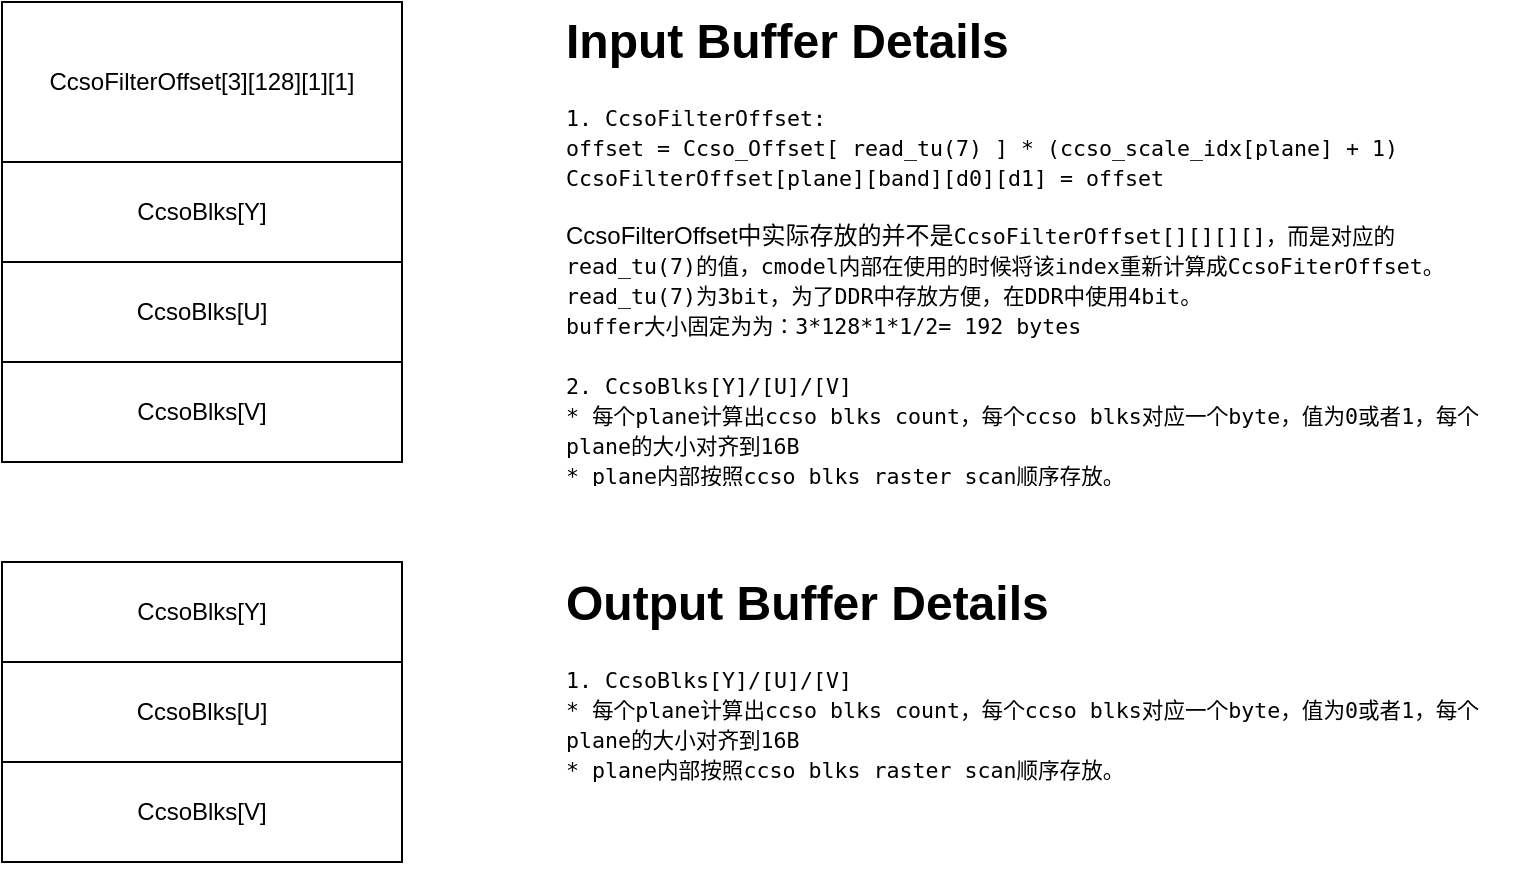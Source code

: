 <mxfile version="26.2.14" pages="2">
  <diagram name="ccso" id="Y7gJz9GEh1_GqajUnPdO">
    <mxGraphModel grid="1" page="1" gridSize="10" guides="1" tooltips="1" connect="1" arrows="1" fold="1" pageScale="1" pageWidth="1169" pageHeight="827" math="0" shadow="0">
      <root>
        <mxCell id="0" />
        <mxCell id="1" parent="0" />
        <mxCell id="8f4utCmBXcQ7pYK0fx0Q-1" value="CcsoFilterOffset[3][128][1][1]" style="rounded=0;whiteSpace=wrap;html=1;" parent="1" vertex="1">
          <mxGeometry x="120" y="121" width="200" height="80" as="geometry" />
        </mxCell>
        <mxCell id="8f4utCmBXcQ7pYK0fx0Q-2" value="CcsoBlks[Y]" style="rounded=0;whiteSpace=wrap;html=1;" parent="1" vertex="1">
          <mxGeometry x="120" y="201" width="200" height="50" as="geometry" />
        </mxCell>
        <mxCell id="8f4utCmBXcQ7pYK0fx0Q-3" value="CcsoBlks[U]" style="rounded=0;whiteSpace=wrap;html=1;" parent="1" vertex="1">
          <mxGeometry x="120" y="251" width="200" height="50" as="geometry" />
        </mxCell>
        <mxCell id="8f4utCmBXcQ7pYK0fx0Q-4" value="&lt;div&gt;CcsoBlks[V]&lt;br&gt;&lt;/div&gt;" style="rounded=0;whiteSpace=wrap;html=1;" parent="1" vertex="1">
          <mxGeometry x="120" y="301" width="200" height="50" as="geometry" />
        </mxCell>
        <mxCell id="8f4utCmBXcQ7pYK0fx0Q-5" value="&lt;h1 style=&quot;margin-top: 0px;&quot;&gt;Input Buffer Details&lt;/h1&gt;&lt;div&gt;&lt;span style=&quot;font-family: Menlo, Consolas, &amp;quot;DejaVu Sans Mono&amp;quot;, Monaco, monospace; font-size: 0.9em; orphans: 3; widows: 3; grid-column: 2 / auto;&quot; class=&quot;line&quot;&gt;1. CcsoFilterOffset:&lt;br&gt;offset = Ccso_Offset[ read_tu(7) ] * (ccso_scale_idx[plane] + 1)&lt;/span&gt;&lt;span style=&quot;font-family: Menlo, Consolas, &amp;quot;DejaVu Sans Mono&amp;quot;, Monaco, monospace; font-size: 0.9em; orphans: 3; widows: 3; grid-column: 1 / auto; color: gray;&quot; data-line=&quot;50&quot; class=&quot;line-no&quot;&gt;&lt;/span&gt;&lt;span style=&quot;font-family: Menlo, Consolas, &amp;quot;DejaVu Sans Mono&amp;quot;, Monaco, monospace; font-size: 0.9em; orphans: 3; widows: 3; grid-column: 2 / auto; background: var(--highlight-hover-bg);&quot; class=&quot;line&quot;&gt;                        CcsoFilterOffset[plane][band][d0][d1] = offset&lt;/span&gt;&lt;/div&gt;&lt;div&gt;&lt;br&gt;&lt;/div&gt;&lt;div&gt;CcsoFilterOffset中实际存放的并不是&lt;span style=&quot;font-family: Menlo, Consolas, &amp;quot;DejaVu Sans Mono&amp;quot;, Monaco, monospace; font-size: 10.8px; orphans: 3; widows: 3; background-color: transparent;&quot;&gt;CcsoFilterOffset[][][][]，而是对应的&lt;/span&gt;&lt;span style=&quot;background-color: transparent; font-size: 10.8px; font-family: Menlo, Consolas, &amp;quot;DejaVu Sans Mono&amp;quot;, Monaco, monospace; orphans: 3; widows: 3;&quot;&gt;read_tu(7)的值，cmodel内部在使用的时候将该index重新计算成CcsoFiterOffset。read_tu(7)为3bit，为了DDR中存放方便，在DDR中使用4bit。&lt;/span&gt;&lt;/div&gt;&lt;div style=&quot;orphans: 3; widows: 3;&quot;&gt;&lt;font face=&quot;Menlo, Consolas, DejaVu Sans Mono, Monaco, monospace&quot;&gt;&lt;span style=&quot;font-size: 10.8px;&quot;&gt;buffer大小固定为为：3*128*1*1/2= 192 bytes&lt;/span&gt;&lt;/font&gt;&lt;/div&gt;&lt;div style=&quot;orphans: 3; widows: 3;&quot;&gt;&lt;font face=&quot;Menlo, Consolas, DejaVu Sans Mono, Monaco, monospace&quot;&gt;&lt;span style=&quot;font-size: 10.8px;&quot;&gt;&lt;br&gt;&lt;/span&gt;&lt;/font&gt;&lt;/div&gt;&lt;div style=&quot;orphans: 3; widows: 3;&quot;&gt;&lt;font face=&quot;Menlo, Consolas, DejaVu Sans Mono, Monaco, monospace&quot;&gt;&lt;span style=&quot;font-size: 10.8px;&quot;&gt;2. CcsoBlks[Y]/[U]/[V]&lt;/span&gt;&lt;/font&gt;&lt;/div&gt;&lt;div style=&quot;orphans: 3; widows: 3;&quot;&gt;&lt;font face=&quot;Menlo, Consolas, DejaVu Sans Mono, Monaco, monospace&quot;&gt;&lt;span style=&quot;font-size: 10.8px;&quot;&gt;* 每个plane计算出ccso blks count，每个&lt;/span&gt;&lt;/font&gt;&lt;span style=&quot;font-family: Menlo, Consolas, &amp;quot;DejaVu Sans Mono&amp;quot;, Monaco, monospace; font-size: 10.8px;&quot;&gt;ccso blks&lt;/span&gt;&lt;font face=&quot;Menlo, Consolas, DejaVu Sans Mono, Monaco, monospace&quot;&gt;&lt;span style=&quot;font-size: 10.8px;&quot;&gt;对应一个byte，值为0或者1，每个plane的大小对齐到16B&lt;/span&gt;&lt;/font&gt;&lt;/div&gt;&lt;div style=&quot;orphans: 3; widows: 3;&quot;&gt;&lt;font face=&quot;Menlo, Consolas, DejaVu Sans Mono, Monaco, monospace&quot;&gt;&lt;span style=&quot;font-size: 10.8px;&quot;&gt;* plane内部按照ccso blks raster scan顺序存放。&lt;/span&gt;&lt;/font&gt;&lt;/div&gt;" style="text;html=1;whiteSpace=wrap;overflow=hidden;rounded=0;" parent="1" vertex="1">
          <mxGeometry x="400" y="120" width="480" height="240" as="geometry" />
        </mxCell>
        <mxCell id="8f4utCmBXcQ7pYK0fx0Q-6" value="CcsoBlks[Y]" style="rounded=0;whiteSpace=wrap;html=1;" parent="1" vertex="1">
          <mxGeometry x="120" y="401" width="200" height="50" as="geometry" />
        </mxCell>
        <mxCell id="8f4utCmBXcQ7pYK0fx0Q-7" value="CcsoBlks[U]" style="rounded=0;whiteSpace=wrap;html=1;" parent="1" vertex="1">
          <mxGeometry x="120" y="451" width="200" height="50" as="geometry" />
        </mxCell>
        <mxCell id="8f4utCmBXcQ7pYK0fx0Q-8" value="&lt;div&gt;CcsoBlks[V]&lt;br&gt;&lt;/div&gt;" style="rounded=0;whiteSpace=wrap;html=1;" parent="1" vertex="1">
          <mxGeometry x="120" y="501" width="200" height="50" as="geometry" />
        </mxCell>
        <mxCell id="8f4utCmBXcQ7pYK0fx0Q-9" value="&lt;h1 style=&quot;margin-top: 0px;&quot;&gt;Output Buffer Details&lt;/h1&gt;&lt;div&gt;&lt;span style=&quot;font-size: 10.8px; font-family: Menlo, Consolas, &amp;quot;DejaVu Sans Mono&amp;quot;, Monaco, monospace; orphans: 3; widows: 3; background-color: transparent;&quot;&gt;1. CcsoBlks[Y]/[U]/[V]&lt;/span&gt;&lt;br&gt;&lt;/div&gt;&lt;div style=&quot;orphans: 3; widows: 3;&quot;&gt;&lt;font face=&quot;Menlo, Consolas, DejaVu Sans Mono, Monaco, monospace&quot;&gt;&lt;span style=&quot;font-size: 10.8px;&quot;&gt;* 每个plane计算出ccso blks count，每个&lt;/span&gt;&lt;/font&gt;&lt;span style=&quot;font-family: Menlo, Consolas, &amp;quot;DejaVu Sans Mono&amp;quot;, Monaco, monospace; font-size: 10.8px;&quot;&gt;ccso blks&lt;/span&gt;&lt;font face=&quot;Menlo, Consolas, DejaVu Sans Mono, Monaco, monospace&quot;&gt;&lt;span style=&quot;font-size: 10.8px;&quot;&gt;对应一个byte，值为0或者1，每个plane的大小对齐到16B&lt;/span&gt;&lt;/font&gt;&lt;/div&gt;&lt;div style=&quot;orphans: 3; widows: 3;&quot;&gt;&lt;font face=&quot;Menlo, Consolas, DejaVu Sans Mono, Monaco, monospace&quot;&gt;&lt;span style=&quot;font-size: 10.8px;&quot;&gt;* plane内部按照ccso blks raster scan顺序存放。&lt;/span&gt;&lt;/font&gt;&lt;/div&gt;" style="text;html=1;whiteSpace=wrap;overflow=hidden;rounded=0;" parent="1" vertex="1">
          <mxGeometry x="400" y="401" width="480" height="150" as="geometry" />
        </mxCell>
      </root>
    </mxGraphModel>
  </diagram>
  <diagram id="qadqK9_dTpC68vnC9WPO" name="lr">
    <mxGraphModel dx="802" dy="522" grid="1" gridSize="10" guides="1" tooltips="1" connect="1" arrows="1" fold="1" page="1" pageScale="1" pageWidth="1169" pageHeight="827" math="0" shadow="0">
      <root>
        <mxCell id="0" />
        <mxCell id="1" parent="0" />
        <mxCell id="COz2U9nZzWvTIauCmszm-1" value="&lt;span style=&quot;color: rgb(0, 119, 170); font-family: Menlo, Consolas, &amp;quot;DejaVu Sans Mono&amp;quot;, Monaco, monospace; font-size: 14.4px; orphans: 3; text-align: start; widows: 3; white-space: pre; background-color: rgba(0, 0, 0, 0.05);&quot;&gt;FrameLrWienerNs[7][3][16][18]&lt;/span&gt;" style="rounded=0;whiteSpace=wrap;html=1;" vertex="1" parent="1">
          <mxGeometry x="120" y="80" width="280" height="80" as="geometry" />
        </mxCell>
        <mxCell id="COz2U9nZzWvTIauCmszm-2" value="&lt;h1 style=&quot;margin-top: 0px;&quot;&gt;Wienerns Input Buffer&lt;/h1&gt;&lt;p&gt;* FrameLrWienerNs 来自7个参考帧，总大小为：7*3*16*18 = 6048B&lt;/p&gt;&lt;p&gt;* 其他信息，如&lt;span style=&quot;background-color: rgb(255, 255, 255); font-family: sans-serif; color: light-dark(rgb(0, 0, 0), rgb(255, 255, 255));&quot;&gt;&lt;font&gt;RefFrameFiltersO&lt;font&gt;n&lt;/font&gt;&lt;/font&gt;&lt;/span&gt;&lt;font&gt;&lt;span style=&quot;background-color: rgb(255, 255, 255); font-family: sans-serif; color: light-dark(rgb(0, 0, 0), rgb(255, 255, 255));&quot;&gt;[7],&amp;nbsp;&lt;/span&gt;&lt;span style=&quot;background-color: rgb(255, 255, 255); font-family: sans-serif; color: light-dark(rgb(0, 0, 0), rgb(255, 255, 255));&quot;&gt;&lt;font&gt;RefNumFilterClasses&lt;/font&gt;&lt;/span&gt;&lt;span style=&quot;background-color: rgb(255, 255, 255); font-family: sans-serif; color: light-dark(rgb(0, 0, 0), rgb(255, 255, 255));&quot;&gt;[7]通过寄存器传递&lt;/span&gt;&lt;/font&gt;&lt;/p&gt;" style="text;html=1;whiteSpace=wrap;overflow=hidden;rounded=0;" vertex="1" parent="1">
          <mxGeometry x="480" y="80" width="450" height="100" as="geometry" />
        </mxCell>
        <mxCell id="COz2U9nZzWvTIauCmszm-3" value="&lt;span style=&quot;color: rgb(0, 119, 170); font-family: Menlo, Consolas, &amp;quot;DejaVu Sans Mono&amp;quot;, Monaco, monospace; font-size: 14.4px; orphans: 3; text-align: start; widows: 3; white-space: pre; background-color: rgba(0, 0, 0, 0.05);&quot;&gt;FrameLrWienerNs[3][16][18]&lt;/span&gt;" style="rounded=0;whiteSpace=wrap;html=1;" vertex="1" parent="1">
          <mxGeometry x="120" y="240" width="280" height="80" as="geometry" />
        </mxCell>
        <mxCell id="COz2U9nZzWvTIauCmszm-4" value="&lt;h1 style=&quot;margin-top: 0px;&quot;&gt;Wienerns Output Buffer&lt;/h1&gt;&lt;p&gt;* 当前帧解析出的FrameLrWienerNs，大小为：3*16*18 = 864 B&lt;/p&gt;&lt;p&gt;* 基于tile 列multicore解码时，这个buffer由第一个tile解码生成，并同步给其他的tile 列解码。&lt;/p&gt;" style="text;html=1;whiteSpace=wrap;overflow=hidden;rounded=0;" vertex="1" parent="1">
          <mxGeometry x="480" y="240" width="450" height="120" as="geometry" />
        </mxCell>
      </root>
    </mxGraphModel>
  </diagram>
</mxfile>
